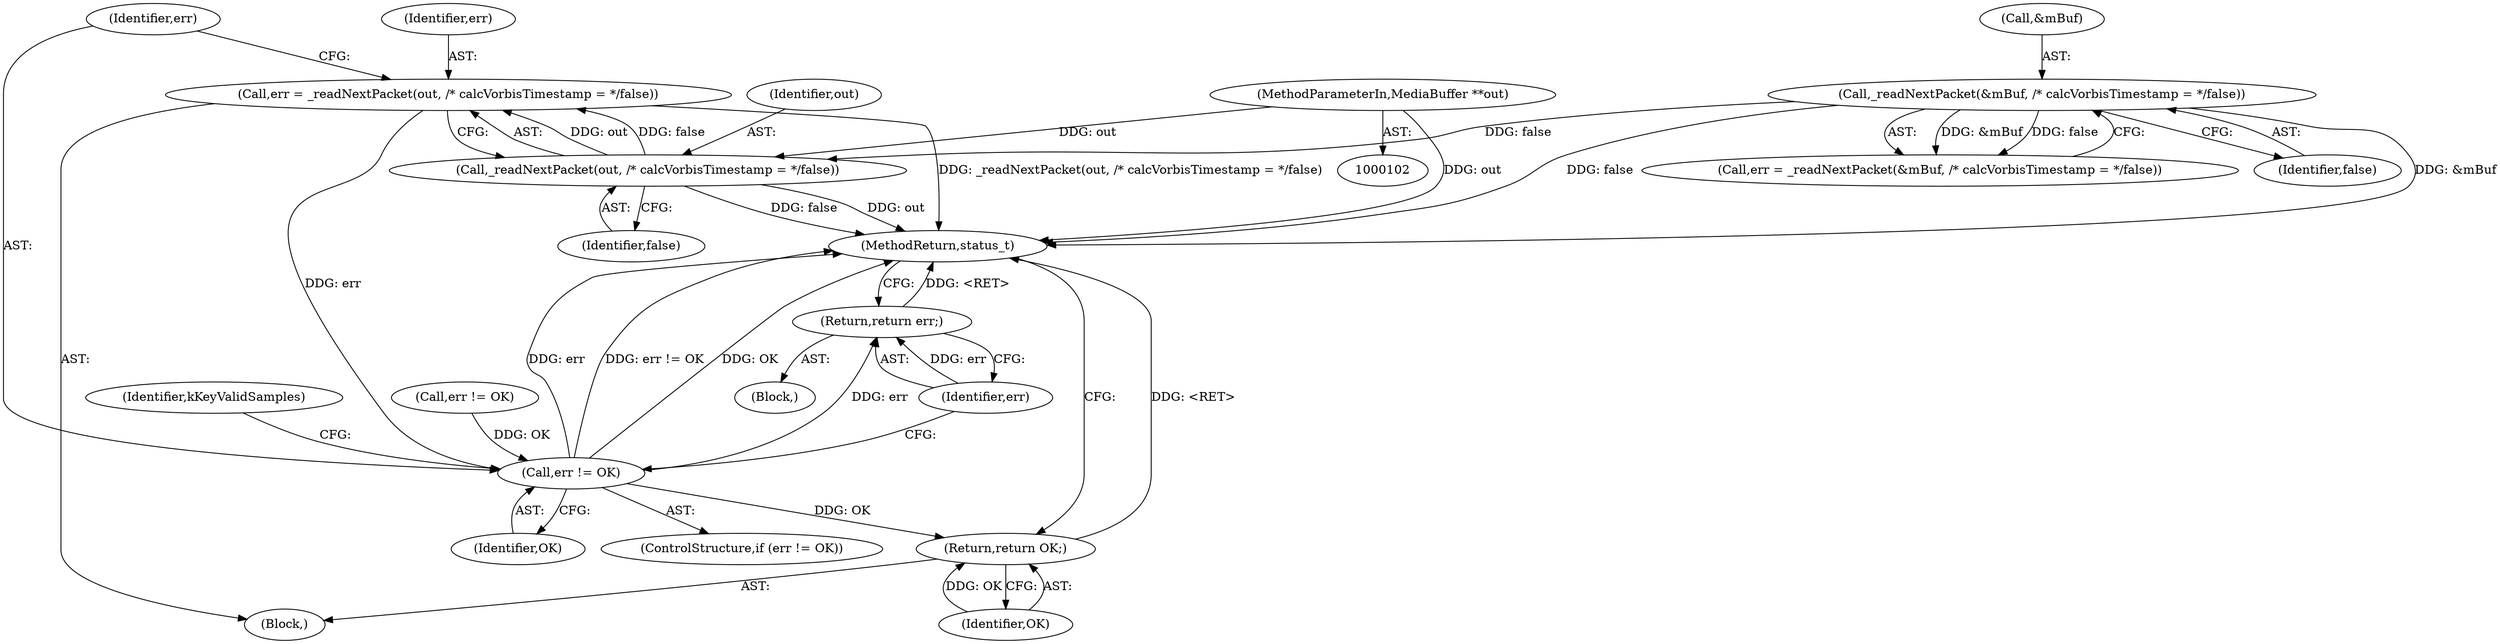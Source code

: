 digraph "0_Android_d07f5c14e811951ff9b411ceb84e7288e0d04aaf@API" {
"1000196" [label="(Call,err = _readNextPacket(out, /* calcVorbisTimestamp = */false))"];
"1000198" [label="(Call,_readNextPacket(out, /* calcVorbisTimestamp = */false))"];
"1000103" [label="(MethodParameterIn,MediaBuffer **out)"];
"1000129" [label="(Call,_readNextPacket(&mBuf, /* calcVorbisTimestamp = */false))"];
"1000202" [label="(Call,err != OK)"];
"1000206" [label="(Return,return err;)"];
"1000250" [label="(Return,return OK;)"];
"1000204" [label="(Identifier,OK)"];
"1000252" [label="(MethodReturn,status_t)"];
"1000250" [label="(Return,return OK;)"];
"1000201" [label="(ControlStructure,if (err != OK))"];
"1000211" [label="(Identifier,kKeyValidSamples)"];
"1000202" [label="(Call,err != OK)"];
"1000198" [label="(Call,_readNextPacket(out, /* calcVorbisTimestamp = */false))"];
"1000129" [label="(Call,_readNextPacket(&mBuf, /* calcVorbisTimestamp = */false))"];
"1000197" [label="(Identifier,err)"];
"1000127" [label="(Call,err = _readNextPacket(&mBuf, /* calcVorbisTimestamp = */false))"];
"1000132" [label="(Identifier,false)"];
"1000104" [label="(Block,)"];
"1000200" [label="(Identifier,false)"];
"1000199" [label="(Identifier,out)"];
"1000206" [label="(Return,return err;)"];
"1000103" [label="(MethodParameterIn,MediaBuffer **out)"];
"1000135" [label="(Call,err != OK)"];
"1000203" [label="(Identifier,err)"];
"1000205" [label="(Block,)"];
"1000196" [label="(Call,err = _readNextPacket(out, /* calcVorbisTimestamp = */false))"];
"1000251" [label="(Identifier,OK)"];
"1000207" [label="(Identifier,err)"];
"1000130" [label="(Call,&mBuf)"];
"1000196" -> "1000104"  [label="AST: "];
"1000196" -> "1000198"  [label="CFG: "];
"1000197" -> "1000196"  [label="AST: "];
"1000198" -> "1000196"  [label="AST: "];
"1000203" -> "1000196"  [label="CFG: "];
"1000196" -> "1000252"  [label="DDG: _readNextPacket(out, /* calcVorbisTimestamp = */false)"];
"1000198" -> "1000196"  [label="DDG: out"];
"1000198" -> "1000196"  [label="DDG: false"];
"1000196" -> "1000202"  [label="DDG: err"];
"1000198" -> "1000200"  [label="CFG: "];
"1000199" -> "1000198"  [label="AST: "];
"1000200" -> "1000198"  [label="AST: "];
"1000198" -> "1000252"  [label="DDG: false"];
"1000198" -> "1000252"  [label="DDG: out"];
"1000103" -> "1000198"  [label="DDG: out"];
"1000129" -> "1000198"  [label="DDG: false"];
"1000103" -> "1000102"  [label="AST: "];
"1000103" -> "1000252"  [label="DDG: out"];
"1000129" -> "1000127"  [label="AST: "];
"1000129" -> "1000132"  [label="CFG: "];
"1000130" -> "1000129"  [label="AST: "];
"1000132" -> "1000129"  [label="AST: "];
"1000127" -> "1000129"  [label="CFG: "];
"1000129" -> "1000252"  [label="DDG: &mBuf"];
"1000129" -> "1000252"  [label="DDG: false"];
"1000129" -> "1000127"  [label="DDG: &mBuf"];
"1000129" -> "1000127"  [label="DDG: false"];
"1000202" -> "1000201"  [label="AST: "];
"1000202" -> "1000204"  [label="CFG: "];
"1000203" -> "1000202"  [label="AST: "];
"1000204" -> "1000202"  [label="AST: "];
"1000207" -> "1000202"  [label="CFG: "];
"1000211" -> "1000202"  [label="CFG: "];
"1000202" -> "1000252"  [label="DDG: err"];
"1000202" -> "1000252"  [label="DDG: err != OK"];
"1000202" -> "1000252"  [label="DDG: OK"];
"1000135" -> "1000202"  [label="DDG: OK"];
"1000202" -> "1000206"  [label="DDG: err"];
"1000202" -> "1000250"  [label="DDG: OK"];
"1000206" -> "1000205"  [label="AST: "];
"1000206" -> "1000207"  [label="CFG: "];
"1000207" -> "1000206"  [label="AST: "];
"1000252" -> "1000206"  [label="CFG: "];
"1000206" -> "1000252"  [label="DDG: <RET>"];
"1000207" -> "1000206"  [label="DDG: err"];
"1000250" -> "1000104"  [label="AST: "];
"1000250" -> "1000251"  [label="CFG: "];
"1000251" -> "1000250"  [label="AST: "];
"1000252" -> "1000250"  [label="CFG: "];
"1000250" -> "1000252"  [label="DDG: <RET>"];
"1000251" -> "1000250"  [label="DDG: OK"];
}
